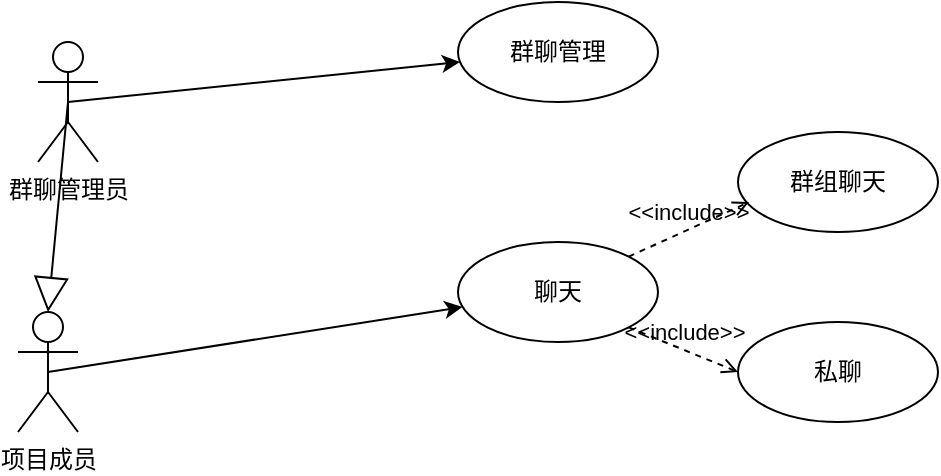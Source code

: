 <mxfile>
    <diagram id="_6Hbp2wori4k0OUuv4D0" name="第 1 页">
        <mxGraphModel dx="576" dy="499" grid="1" gridSize="10" guides="1" tooltips="1" connect="1" arrows="1" fold="1" page="1" pageScale="1" pageWidth="827" pageHeight="1169" math="0" shadow="0">
            <root>
                <mxCell id="0"/>
                <mxCell id="1" parent="0"/>
                <mxCell id="2" value="群聊管理" style="ellipse;whiteSpace=wrap;html=1;" vertex="1" parent="1">
                    <mxGeometry x="250" y="400" width="100" height="50" as="geometry"/>
                </mxCell>
                <mxCell id="3" value="聊天" style="ellipse;whiteSpace=wrap;html=1;" vertex="1" parent="1">
                    <mxGeometry x="250" y="520" width="100" height="50" as="geometry"/>
                </mxCell>
                <mxCell id="4" value="群组聊天" style="ellipse;whiteSpace=wrap;html=1;" vertex="1" parent="1">
                    <mxGeometry x="390" y="465" width="100" height="50" as="geometry"/>
                </mxCell>
                <mxCell id="5" value="私聊" style="ellipse;whiteSpace=wrap;html=1;" vertex="1" parent="1">
                    <mxGeometry x="390" y="560" width="100" height="50" as="geometry"/>
                </mxCell>
                <mxCell id="6" value="&amp;lt;&amp;lt;include&amp;gt;&amp;gt;" style="html=1;verticalAlign=bottom;labelBackgroundColor=none;endArrow=open;endFill=0;dashed=1;entryX=0.055;entryY=0.701;entryDx=0;entryDy=0;entryPerimeter=0;exitX=1;exitY=0;exitDx=0;exitDy=0;" edge="1" parent="1" source="3" target="4">
                    <mxGeometry width="160" relative="1" as="geometry">
                        <mxPoint x="240" y="90" as="sourcePoint"/>
                        <mxPoint x="400" y="90" as="targetPoint"/>
                    </mxGeometry>
                </mxCell>
                <mxCell id="7" value="&amp;lt;&amp;lt;include&amp;gt;&amp;gt;" style="html=1;verticalAlign=bottom;labelBackgroundColor=none;endArrow=open;endFill=0;dashed=1;entryX=0;entryY=0.5;entryDx=0;entryDy=0;exitX=1;exitY=1;exitDx=0;exitDy=0;" edge="1" parent="1" source="3" target="5">
                    <mxGeometry width="160" relative="1" as="geometry">
                        <mxPoint x="185.355" y="187.322" as="sourcePoint"/>
                        <mxPoint x="245.5" y="160.05" as="targetPoint"/>
                    </mxGeometry>
                </mxCell>
                <mxCell id="8" style="edgeStyle=none;html=1;exitX=0.5;exitY=0.5;exitDx=0;exitDy=0;exitPerimeter=0;" edge="1" parent="1" source="9" target="3">
                    <mxGeometry relative="1" as="geometry"/>
                </mxCell>
                <mxCell id="9" value="项目成员" style="shape=umlActor;verticalLabelPosition=bottom;verticalAlign=top;html=1;" vertex="1" parent="1">
                    <mxGeometry x="30" y="555" width="30" height="60" as="geometry"/>
                </mxCell>
                <mxCell id="10" style="edgeStyle=none;html=1;exitX=0.5;exitY=0.5;exitDx=0;exitDy=0;exitPerimeter=0;" edge="1" parent="1" source="12" target="2">
                    <mxGeometry relative="1" as="geometry"/>
                </mxCell>
                <mxCell id="11" style="edgeStyle=none;html=1;exitX=0.5;exitY=0.5;exitDx=0;exitDy=0;exitPerimeter=0;entryX=0.5;entryY=0;entryDx=0;entryDy=0;entryPerimeter=0;endArrow=block;endFill=0;strokeWidth=1;endSize=15;" edge="1" parent="1" source="12" target="9">
                    <mxGeometry relative="1" as="geometry"/>
                </mxCell>
                <mxCell id="12" value="群聊管理员" style="shape=umlActor;verticalLabelPosition=bottom;verticalAlign=top;html=1;" vertex="1" parent="1">
                    <mxGeometry x="40" y="420" width="30" height="60" as="geometry"/>
                </mxCell>
            </root>
        </mxGraphModel>
    </diagram>
</mxfile>